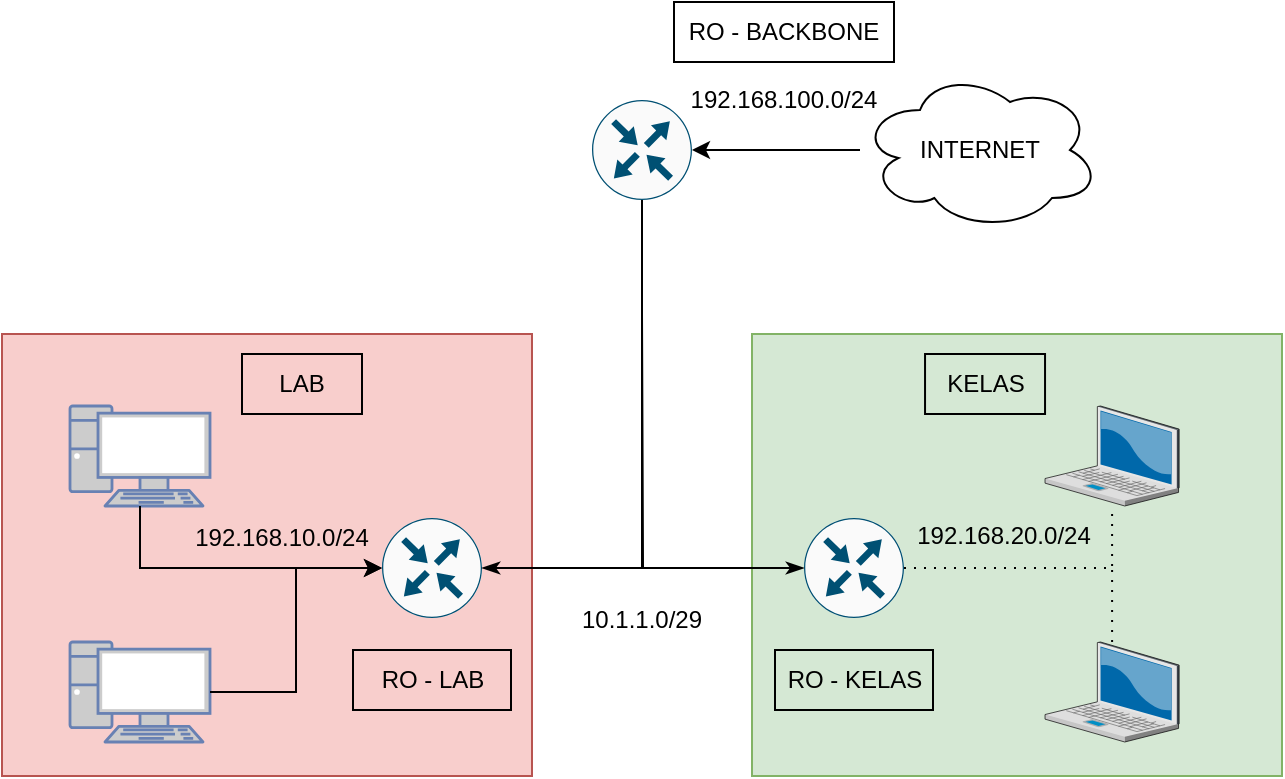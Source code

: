 <mxfile version="24.7.12">
  <diagram name="Page-1" id="Y8eZjSpGqBwvsgM_yRmL">
    <mxGraphModel dx="866" dy="498" grid="0" gridSize="10" guides="1" tooltips="1" connect="1" arrows="1" fold="1" page="1" pageScale="1" pageWidth="850" pageHeight="1100" background="#ffffff" math="0" shadow="0">
      <root>
        <mxCell id="0" />
        <mxCell id="1" parent="0" />
        <mxCell id="nkL7KySmD2_KOqwJ0CKQ-46" value="" style="rounded=0;whiteSpace=wrap;html=1;fillColor=#d5e8d4;strokeColor=#82b366;" vertex="1" parent="1">
          <mxGeometry x="455" y="205" width="265" height="221" as="geometry" />
        </mxCell>
        <mxCell id="nkL7KySmD2_KOqwJ0CKQ-45" value="" style="rounded=0;whiteSpace=wrap;html=1;fillColor=#f8cecc;strokeColor=#b85450;" vertex="1" parent="1">
          <mxGeometry x="80" y="205" width="265" height="221" as="geometry" />
        </mxCell>
        <mxCell id="nkL7KySmD2_KOqwJ0CKQ-1" value="" style="sketch=0;points=[[0.5,0,0],[1,0.5,0],[0.5,1,0],[0,0.5,0],[0.145,0.145,0],[0.856,0.145,0],[0.855,0.856,0],[0.145,0.855,0]];verticalLabelPosition=bottom;html=1;verticalAlign=top;aspect=fixed;align=center;pointerEvents=1;shape=mxgraph.cisco19.rect;prIcon=router;fillColor=#FAFAFA;strokeColor=#005073;" vertex="1" parent="1">
          <mxGeometry x="375" y="88" width="50" height="50" as="geometry" />
        </mxCell>
        <mxCell id="nkL7KySmD2_KOqwJ0CKQ-2" value="" style="sketch=0;points=[[0.5,0,0],[1,0.5,0],[0.5,1,0],[0,0.5,0],[0.145,0.145,0],[0.856,0.145,0],[0.855,0.856,0],[0.145,0.855,0]];verticalLabelPosition=bottom;html=1;verticalAlign=top;aspect=fixed;align=center;pointerEvents=1;shape=mxgraph.cisco19.rect;prIcon=router;fillColor=#FAFAFA;strokeColor=#005073;" vertex="1" parent="1">
          <mxGeometry x="270" y="297" width="50" height="50" as="geometry" />
        </mxCell>
        <mxCell id="nkL7KySmD2_KOqwJ0CKQ-7" style="edgeStyle=orthogonalEdgeStyle;rounded=0;orthogonalLoop=1;jettySize=auto;html=1;startArrow=classicThin;startFill=1;endArrow=none;endFill=0;" edge="1" parent="1" source="nkL7KySmD2_KOqwJ0CKQ-3">
          <mxGeometry relative="1" as="geometry">
            <mxPoint x="400" y="195" as="targetPoint" />
          </mxGeometry>
        </mxCell>
        <mxCell id="nkL7KySmD2_KOqwJ0CKQ-33" style="edgeStyle=orthogonalEdgeStyle;rounded=0;orthogonalLoop=1;jettySize=auto;html=1;endArrow=none;endFill=0;dashed=1;dashPattern=1 4;" edge="1" parent="1" source="nkL7KySmD2_KOqwJ0CKQ-3" target="nkL7KySmD2_KOqwJ0CKQ-10">
          <mxGeometry relative="1" as="geometry" />
        </mxCell>
        <mxCell id="nkL7KySmD2_KOqwJ0CKQ-34" style="edgeStyle=orthogonalEdgeStyle;rounded=0;orthogonalLoop=1;jettySize=auto;html=1;dashed=1;dashPattern=1 4;endArrow=none;endFill=0;" edge="1" parent="1" source="nkL7KySmD2_KOqwJ0CKQ-3" target="nkL7KySmD2_KOqwJ0CKQ-11">
          <mxGeometry relative="1" as="geometry" />
        </mxCell>
        <mxCell id="nkL7KySmD2_KOqwJ0CKQ-3" value="" style="sketch=0;points=[[0.5,0,0],[1,0.5,0],[0.5,1,0],[0,0.5,0],[0.145,0.145,0],[0.856,0.145,0],[0.855,0.856,0],[0.145,0.855,0]];verticalLabelPosition=bottom;html=1;verticalAlign=top;aspect=fixed;align=center;pointerEvents=1;shape=mxgraph.cisco19.rect;prIcon=router;fillColor=#FAFAFA;strokeColor=#005073;" vertex="1" parent="1">
          <mxGeometry x="481" y="297" width="50" height="50" as="geometry" />
        </mxCell>
        <mxCell id="nkL7KySmD2_KOqwJ0CKQ-6" style="edgeStyle=orthogonalEdgeStyle;rounded=0;orthogonalLoop=1;jettySize=auto;html=1;entryX=0.5;entryY=1;entryDx=0;entryDy=0;entryPerimeter=0;startArrow=classicThin;startFill=1;endArrow=none;endFill=0;" edge="1" parent="1" source="nkL7KySmD2_KOqwJ0CKQ-2" target="nkL7KySmD2_KOqwJ0CKQ-1">
          <mxGeometry relative="1" as="geometry" />
        </mxCell>
        <mxCell id="nkL7KySmD2_KOqwJ0CKQ-10" value="" style="verticalLabelPosition=bottom;sketch=0;aspect=fixed;html=1;verticalAlign=top;strokeColor=none;align=center;outlineConnect=0;shape=mxgraph.citrix.laptop_2;" vertex="1" parent="1">
          <mxGeometry x="601.52" y="241" width="67.05" height="50" as="geometry" />
        </mxCell>
        <mxCell id="nkL7KySmD2_KOqwJ0CKQ-11" value="" style="verticalLabelPosition=bottom;sketch=0;aspect=fixed;html=1;verticalAlign=top;strokeColor=none;align=center;outlineConnect=0;shape=mxgraph.citrix.laptop_2;" vertex="1" parent="1">
          <mxGeometry x="601.52" y="359" width="67.05" height="50" as="geometry" />
        </mxCell>
        <mxCell id="nkL7KySmD2_KOqwJ0CKQ-12" value="" style="fontColor=#0066CC;verticalAlign=top;verticalLabelPosition=bottom;labelPosition=center;align=center;html=1;outlineConnect=0;fillColor=#CCCCCC;strokeColor=#6881B3;gradientColor=none;gradientDirection=north;strokeWidth=2;shape=mxgraph.networks.pc;" vertex="1" parent="1">
          <mxGeometry x="114" y="241" width="70" height="50" as="geometry" />
        </mxCell>
        <mxCell id="nkL7KySmD2_KOqwJ0CKQ-13" value="" style="fontColor=#0066CC;verticalAlign=top;verticalLabelPosition=bottom;labelPosition=center;align=center;html=1;outlineConnect=0;fillColor=#CCCCCC;strokeColor=#6881B3;gradientColor=none;gradientDirection=north;strokeWidth=2;shape=mxgraph.networks.pc;" vertex="1" parent="1">
          <mxGeometry x="114" y="359" width="70" height="50" as="geometry" />
        </mxCell>
        <mxCell id="nkL7KySmD2_KOqwJ0CKQ-14" style="edgeStyle=orthogonalEdgeStyle;rounded=0;orthogonalLoop=1;jettySize=auto;html=1;exitX=0.5;exitY=1;exitDx=0;exitDy=0;exitPerimeter=0;entryX=0;entryY=0.5;entryDx=0;entryDy=0;entryPerimeter=0;" edge="1" parent="1" source="nkL7KySmD2_KOqwJ0CKQ-12" target="nkL7KySmD2_KOqwJ0CKQ-2">
          <mxGeometry relative="1" as="geometry" />
        </mxCell>
        <mxCell id="nkL7KySmD2_KOqwJ0CKQ-35" value="192.168.10.0/24" style="text;html=1;align=center;verticalAlign=middle;whiteSpace=wrap;rounded=0;" vertex="1" parent="1">
          <mxGeometry x="190" y="292" width="60" height="30" as="geometry" />
        </mxCell>
        <mxCell id="nkL7KySmD2_KOqwJ0CKQ-36" value="192.168.20.0/24" style="text;html=1;align=center;verticalAlign=middle;whiteSpace=wrap;rounded=0;strokeColor=none;" vertex="1" parent="1">
          <mxGeometry x="551" y="291" width="60" height="30" as="geometry" />
        </mxCell>
        <mxCell id="nkL7KySmD2_KOqwJ0CKQ-37" value="10.1.1.0/29" style="text;html=1;align=center;verticalAlign=middle;whiteSpace=wrap;rounded=0;strokeColor=none;" vertex="1" parent="1">
          <mxGeometry x="370.0" y="333" width="60" height="30" as="geometry" />
        </mxCell>
        <mxCell id="nkL7KySmD2_KOqwJ0CKQ-38" value="LAB" style="text;html=1;align=center;verticalAlign=middle;whiteSpace=wrap;rounded=0;strokeColor=default;" vertex="1" parent="1">
          <mxGeometry x="200" y="215" width="60" height="30" as="geometry" />
        </mxCell>
        <mxCell id="nkL7KySmD2_KOqwJ0CKQ-39" value="KELAS" style="text;html=1;align=center;verticalAlign=middle;whiteSpace=wrap;rounded=0;strokeColor=default;" vertex="1" parent="1">
          <mxGeometry x="541.52" y="215" width="60" height="30" as="geometry" />
        </mxCell>
        <mxCell id="nkL7KySmD2_KOqwJ0CKQ-40" style="edgeStyle=orthogonalEdgeStyle;rounded=0;orthogonalLoop=1;jettySize=auto;html=1;entryX=0;entryY=0.5;entryDx=0;entryDy=0;entryPerimeter=0;" edge="1" parent="1" source="nkL7KySmD2_KOqwJ0CKQ-13" target="nkL7KySmD2_KOqwJ0CKQ-2">
          <mxGeometry relative="1" as="geometry" />
        </mxCell>
        <mxCell id="nkL7KySmD2_KOqwJ0CKQ-42" value="RO - BACKBONE" style="text;html=1;align=center;verticalAlign=middle;whiteSpace=wrap;rounded=0;strokeColor=default;" vertex="1" parent="1">
          <mxGeometry x="416" y="39" width="110" height="30" as="geometry" />
        </mxCell>
        <mxCell id="nkL7KySmD2_KOqwJ0CKQ-43" value="RO - LAB" style="text;html=1;align=center;verticalAlign=middle;whiteSpace=wrap;rounded=0;strokeColor=default;" vertex="1" parent="1">
          <mxGeometry x="255.5" y="363" width="79" height="30" as="geometry" />
        </mxCell>
        <mxCell id="nkL7KySmD2_KOqwJ0CKQ-44" value="RO - KELAS" style="text;html=1;align=center;verticalAlign=middle;whiteSpace=wrap;rounded=0;strokeColor=default;" vertex="1" parent="1">
          <mxGeometry x="466.5" y="363" width="79" height="30" as="geometry" />
        </mxCell>
        <mxCell id="nkL7KySmD2_KOqwJ0CKQ-48" value="INTERNET" style="ellipse;shape=cloud;whiteSpace=wrap;html=1;" vertex="1" parent="1">
          <mxGeometry x="509" y="73" width="120" height="80" as="geometry" />
        </mxCell>
        <mxCell id="nkL7KySmD2_KOqwJ0CKQ-50" value="192.168.100.0/24" style="text;html=1;align=center;verticalAlign=middle;whiteSpace=wrap;rounded=0;strokeColor=none;" vertex="1" parent="1">
          <mxGeometry x="441.0" y="73" width="60" height="30" as="geometry" />
        </mxCell>
        <mxCell id="nkL7KySmD2_KOqwJ0CKQ-51" style="edgeStyle=orthogonalEdgeStyle;rounded=0;orthogonalLoop=1;jettySize=auto;html=1;entryX=1;entryY=0.5;entryDx=0;entryDy=0;entryPerimeter=0;" edge="1" parent="1" source="nkL7KySmD2_KOqwJ0CKQ-48" target="nkL7KySmD2_KOqwJ0CKQ-1">
          <mxGeometry relative="1" as="geometry" />
        </mxCell>
      </root>
    </mxGraphModel>
  </diagram>
</mxfile>

